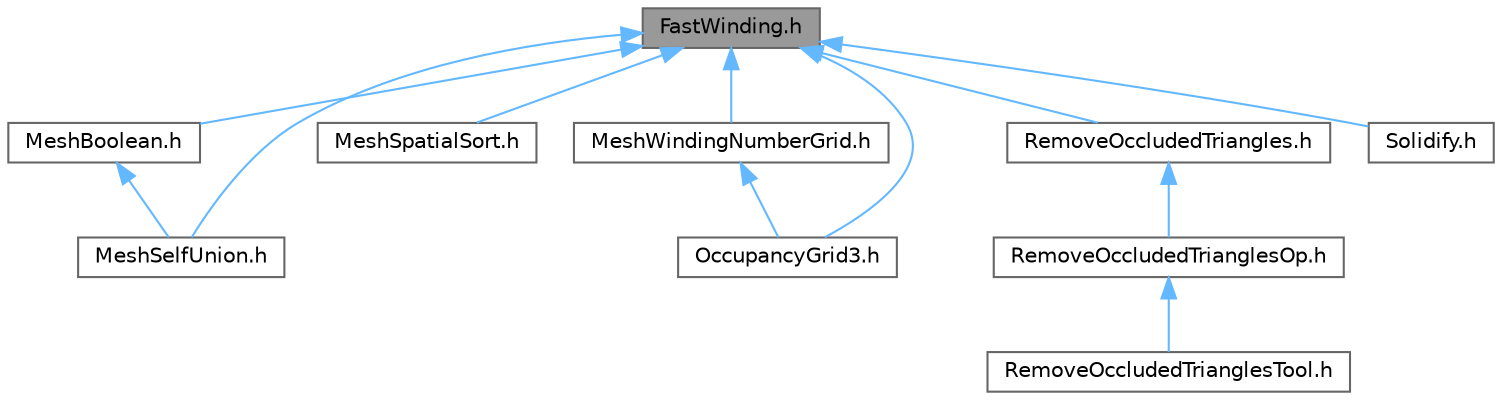 digraph "FastWinding.h"
{
 // INTERACTIVE_SVG=YES
 // LATEX_PDF_SIZE
  bgcolor="transparent";
  edge [fontname=Helvetica,fontsize=10,labelfontname=Helvetica,labelfontsize=10];
  node [fontname=Helvetica,fontsize=10,shape=box,height=0.2,width=0.4];
  Node1 [id="Node000001",label="FastWinding.h",height=0.2,width=0.4,color="gray40", fillcolor="grey60", style="filled", fontcolor="black",tooltip=" "];
  Node1 -> Node2 [id="edge1_Node000001_Node000002",dir="back",color="steelblue1",style="solid",tooltip=" "];
  Node2 [id="Node000002",label="MeshBoolean.h",height=0.2,width=0.4,color="grey40", fillcolor="white", style="filled",URL="$dc/d24/MeshBoolean_8h.html",tooltip=" "];
  Node2 -> Node3 [id="edge2_Node000002_Node000003",dir="back",color="steelblue1",style="solid",tooltip=" "];
  Node3 [id="Node000003",label="MeshSelfUnion.h",height=0.2,width=0.4,color="grey40", fillcolor="white", style="filled",URL="$d0/d5f/MeshSelfUnion_8h.html",tooltip=" "];
  Node1 -> Node3 [id="edge3_Node000001_Node000003",dir="back",color="steelblue1",style="solid",tooltip=" "];
  Node1 -> Node4 [id="edge4_Node000001_Node000004",dir="back",color="steelblue1",style="solid",tooltip=" "];
  Node4 [id="Node000004",label="MeshSpatialSort.h",height=0.2,width=0.4,color="grey40", fillcolor="white", style="filled",URL="$d5/d25/MeshSpatialSort_8h.html",tooltip=" "];
  Node1 -> Node5 [id="edge5_Node000001_Node000005",dir="back",color="steelblue1",style="solid",tooltip=" "];
  Node5 [id="Node000005",label="MeshWindingNumberGrid.h",height=0.2,width=0.4,color="grey40", fillcolor="white", style="filled",URL="$de/df0/MeshWindingNumberGrid_8h.html",tooltip=" "];
  Node5 -> Node6 [id="edge6_Node000005_Node000006",dir="back",color="steelblue1",style="solid",tooltip=" "];
  Node6 [id="Node000006",label="OccupancyGrid3.h",height=0.2,width=0.4,color="grey40", fillcolor="white", style="filled",URL="$d5/d63/OccupancyGrid3_8h.html",tooltip=" "];
  Node1 -> Node6 [id="edge7_Node000001_Node000006",dir="back",color="steelblue1",style="solid",tooltip=" "];
  Node1 -> Node7 [id="edge8_Node000001_Node000007",dir="back",color="steelblue1",style="solid",tooltip=" "];
  Node7 [id="Node000007",label="RemoveOccludedTriangles.h",height=0.2,width=0.4,color="grey40", fillcolor="white", style="filled",URL="$dc/d7b/RemoveOccludedTriangles_8h.html",tooltip=" "];
  Node7 -> Node8 [id="edge9_Node000007_Node000008",dir="back",color="steelblue1",style="solid",tooltip=" "];
  Node8 [id="Node000008",label="RemoveOccludedTrianglesOp.h",height=0.2,width=0.4,color="grey40", fillcolor="white", style="filled",URL="$d2/d39/RemoveOccludedTrianglesOp_8h.html",tooltip=" "];
  Node8 -> Node9 [id="edge10_Node000008_Node000009",dir="back",color="steelblue1",style="solid",tooltip=" "];
  Node9 [id="Node000009",label="RemoveOccludedTrianglesTool.h",height=0.2,width=0.4,color="grey40", fillcolor="white", style="filled",URL="$d9/da1/RemoveOccludedTrianglesTool_8h.html",tooltip=" "];
  Node1 -> Node10 [id="edge11_Node000001_Node000010",dir="back",color="steelblue1",style="solid",tooltip=" "];
  Node10 [id="Node000010",label="Solidify.h",height=0.2,width=0.4,color="grey40", fillcolor="white", style="filled",URL="$d0/ded/Solidify_8h.html",tooltip=" "];
}
